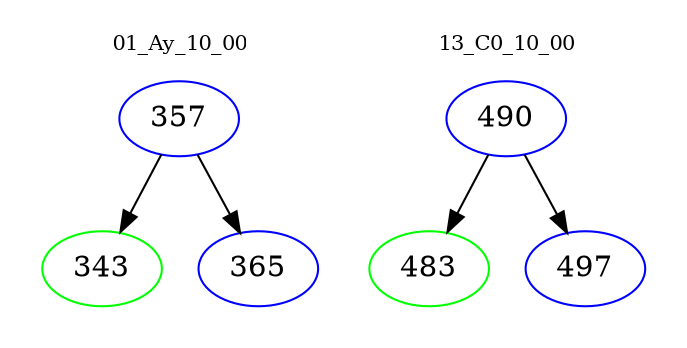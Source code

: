 digraph{
subgraph cluster_0 {
color = white
label = "01_Ay_10_00";
fontsize=10;
T0_357 [label="357", color="blue"]
T0_357 -> T0_343 [color="black"]
T0_343 [label="343", color="green"]
T0_357 -> T0_365 [color="black"]
T0_365 [label="365", color="blue"]
}
subgraph cluster_1 {
color = white
label = "13_C0_10_00";
fontsize=10;
T1_490 [label="490", color="blue"]
T1_490 -> T1_483 [color="black"]
T1_483 [label="483", color="green"]
T1_490 -> T1_497 [color="black"]
T1_497 [label="497", color="blue"]
}
}
